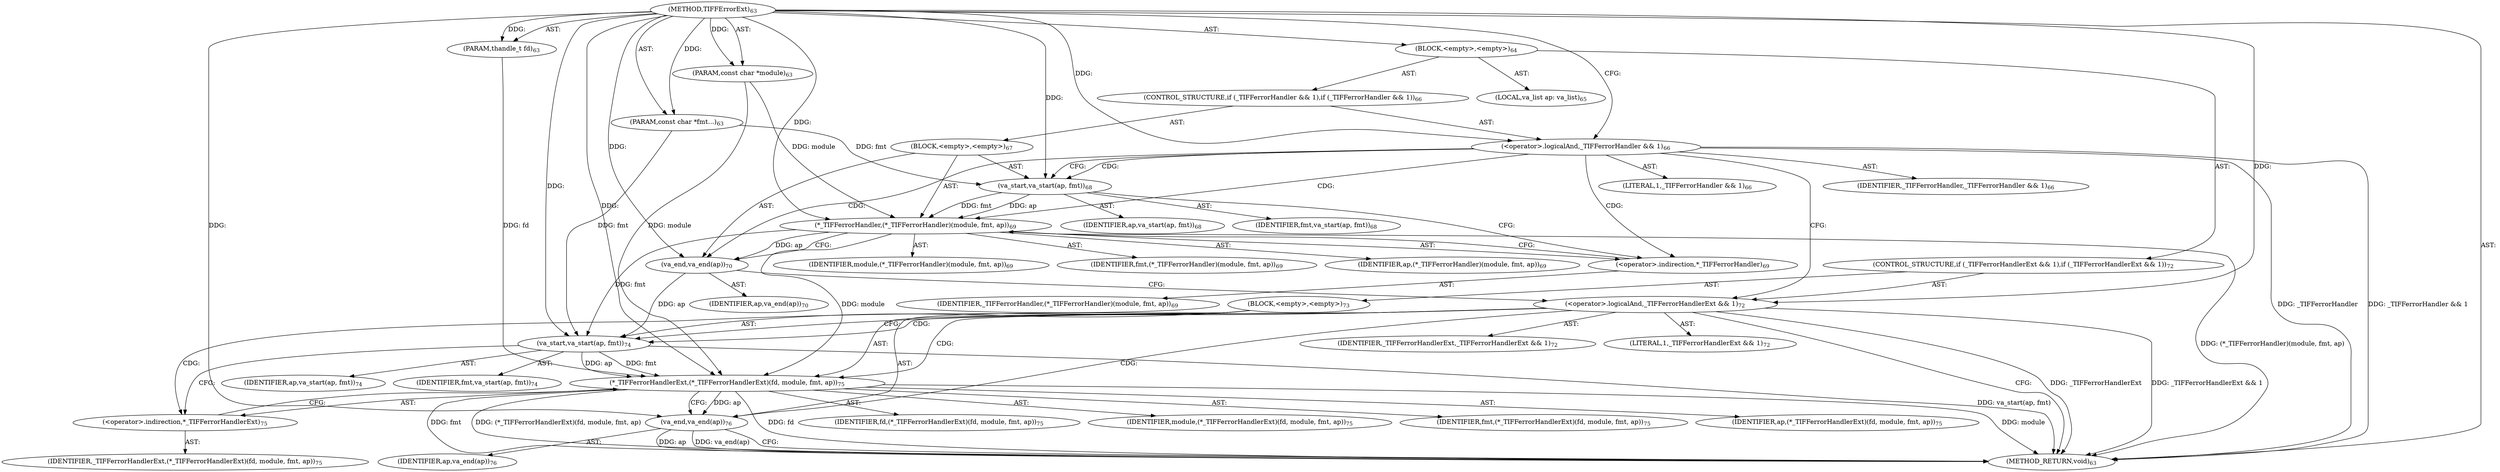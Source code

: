 digraph "TIFFErrorExt" {  
"10713" [label = <(METHOD,TIFFErrorExt)<SUB>63</SUB>> ]
"10714" [label = <(PARAM,thandle_t fd)<SUB>63</SUB>> ]
"10715" [label = <(PARAM,const char *module)<SUB>63</SUB>> ]
"10716" [label = <(PARAM,const char *fmt...)<SUB>63</SUB>> ]
"10717" [label = <(BLOCK,&lt;empty&gt;,&lt;empty&gt;)<SUB>64</SUB>> ]
"10718" [label = <(LOCAL,va_list ap: va_list)<SUB>65</SUB>> ]
"10719" [label = <(CONTROL_STRUCTURE,if (_TIFFerrorHandler &amp;&amp; 1),if (_TIFFerrorHandler &amp;&amp; 1))<SUB>66</SUB>> ]
"10720" [label = <(&lt;operator&gt;.logicalAnd,_TIFFerrorHandler &amp;&amp; 1)<SUB>66</SUB>> ]
"10721" [label = <(IDENTIFIER,_TIFFerrorHandler,_TIFFerrorHandler &amp;&amp; 1)<SUB>66</SUB>> ]
"10722" [label = <(LITERAL,1,_TIFFerrorHandler &amp;&amp; 1)<SUB>66</SUB>> ]
"10723" [label = <(BLOCK,&lt;empty&gt;,&lt;empty&gt;)<SUB>67</SUB>> ]
"10724" [label = <(va_start,va_start(ap, fmt))<SUB>68</SUB>> ]
"10725" [label = <(IDENTIFIER,ap,va_start(ap, fmt))<SUB>68</SUB>> ]
"10726" [label = <(IDENTIFIER,fmt,va_start(ap, fmt))<SUB>68</SUB>> ]
"10727" [label = <(*_TIFFerrorHandler,(*_TIFFerrorHandler)(module, fmt, ap))<SUB>69</SUB>> ]
"10728" [label = <(&lt;operator&gt;.indirection,*_TIFFerrorHandler)<SUB>69</SUB>> ]
"10729" [label = <(IDENTIFIER,_TIFFerrorHandler,(*_TIFFerrorHandler)(module, fmt, ap))<SUB>69</SUB>> ]
"10730" [label = <(IDENTIFIER,module,(*_TIFFerrorHandler)(module, fmt, ap))<SUB>69</SUB>> ]
"10731" [label = <(IDENTIFIER,fmt,(*_TIFFerrorHandler)(module, fmt, ap))<SUB>69</SUB>> ]
"10732" [label = <(IDENTIFIER,ap,(*_TIFFerrorHandler)(module, fmt, ap))<SUB>69</SUB>> ]
"10733" [label = <(va_end,va_end(ap))<SUB>70</SUB>> ]
"10734" [label = <(IDENTIFIER,ap,va_end(ap))<SUB>70</SUB>> ]
"10735" [label = <(CONTROL_STRUCTURE,if (_TIFFerrorHandlerExt &amp;&amp; 1),if (_TIFFerrorHandlerExt &amp;&amp; 1))<SUB>72</SUB>> ]
"10736" [label = <(&lt;operator&gt;.logicalAnd,_TIFFerrorHandlerExt &amp;&amp; 1)<SUB>72</SUB>> ]
"10737" [label = <(IDENTIFIER,_TIFFerrorHandlerExt,_TIFFerrorHandlerExt &amp;&amp; 1)<SUB>72</SUB>> ]
"10738" [label = <(LITERAL,1,_TIFFerrorHandlerExt &amp;&amp; 1)<SUB>72</SUB>> ]
"10739" [label = <(BLOCK,&lt;empty&gt;,&lt;empty&gt;)<SUB>73</SUB>> ]
"10740" [label = <(va_start,va_start(ap, fmt))<SUB>74</SUB>> ]
"10741" [label = <(IDENTIFIER,ap,va_start(ap, fmt))<SUB>74</SUB>> ]
"10742" [label = <(IDENTIFIER,fmt,va_start(ap, fmt))<SUB>74</SUB>> ]
"10743" [label = <(*_TIFFerrorHandlerExt,(*_TIFFerrorHandlerExt)(fd, module, fmt, ap))<SUB>75</SUB>> ]
"10744" [label = <(&lt;operator&gt;.indirection,*_TIFFerrorHandlerExt)<SUB>75</SUB>> ]
"10745" [label = <(IDENTIFIER,_TIFFerrorHandlerExt,(*_TIFFerrorHandlerExt)(fd, module, fmt, ap))<SUB>75</SUB>> ]
"10746" [label = <(IDENTIFIER,fd,(*_TIFFerrorHandlerExt)(fd, module, fmt, ap))<SUB>75</SUB>> ]
"10747" [label = <(IDENTIFIER,module,(*_TIFFerrorHandlerExt)(fd, module, fmt, ap))<SUB>75</SUB>> ]
"10748" [label = <(IDENTIFIER,fmt,(*_TIFFerrorHandlerExt)(fd, module, fmt, ap))<SUB>75</SUB>> ]
"10749" [label = <(IDENTIFIER,ap,(*_TIFFerrorHandlerExt)(fd, module, fmt, ap))<SUB>75</SUB>> ]
"10750" [label = <(va_end,va_end(ap))<SUB>76</SUB>> ]
"10751" [label = <(IDENTIFIER,ap,va_end(ap))<SUB>76</SUB>> ]
"10752" [label = <(METHOD_RETURN,void)<SUB>63</SUB>> ]
  "10713" -> "10714"  [ label = "AST: "] 
  "10713" -> "10715"  [ label = "AST: "] 
  "10713" -> "10716"  [ label = "AST: "] 
  "10713" -> "10717"  [ label = "AST: "] 
  "10713" -> "10752"  [ label = "AST: "] 
  "10717" -> "10718"  [ label = "AST: "] 
  "10717" -> "10719"  [ label = "AST: "] 
  "10717" -> "10735"  [ label = "AST: "] 
  "10719" -> "10720"  [ label = "AST: "] 
  "10719" -> "10723"  [ label = "AST: "] 
  "10720" -> "10721"  [ label = "AST: "] 
  "10720" -> "10722"  [ label = "AST: "] 
  "10723" -> "10724"  [ label = "AST: "] 
  "10723" -> "10727"  [ label = "AST: "] 
  "10723" -> "10733"  [ label = "AST: "] 
  "10724" -> "10725"  [ label = "AST: "] 
  "10724" -> "10726"  [ label = "AST: "] 
  "10727" -> "10728"  [ label = "AST: "] 
  "10727" -> "10730"  [ label = "AST: "] 
  "10727" -> "10731"  [ label = "AST: "] 
  "10727" -> "10732"  [ label = "AST: "] 
  "10728" -> "10729"  [ label = "AST: "] 
  "10733" -> "10734"  [ label = "AST: "] 
  "10735" -> "10736"  [ label = "AST: "] 
  "10735" -> "10739"  [ label = "AST: "] 
  "10736" -> "10737"  [ label = "AST: "] 
  "10736" -> "10738"  [ label = "AST: "] 
  "10739" -> "10740"  [ label = "AST: "] 
  "10739" -> "10743"  [ label = "AST: "] 
  "10739" -> "10750"  [ label = "AST: "] 
  "10740" -> "10741"  [ label = "AST: "] 
  "10740" -> "10742"  [ label = "AST: "] 
  "10743" -> "10744"  [ label = "AST: "] 
  "10743" -> "10746"  [ label = "AST: "] 
  "10743" -> "10747"  [ label = "AST: "] 
  "10743" -> "10748"  [ label = "AST: "] 
  "10743" -> "10749"  [ label = "AST: "] 
  "10744" -> "10745"  [ label = "AST: "] 
  "10750" -> "10751"  [ label = "AST: "] 
  "10720" -> "10724"  [ label = "CFG: "] 
  "10720" -> "10736"  [ label = "CFG: "] 
  "10736" -> "10752"  [ label = "CFG: "] 
  "10736" -> "10740"  [ label = "CFG: "] 
  "10724" -> "10728"  [ label = "CFG: "] 
  "10727" -> "10733"  [ label = "CFG: "] 
  "10733" -> "10736"  [ label = "CFG: "] 
  "10740" -> "10744"  [ label = "CFG: "] 
  "10743" -> "10750"  [ label = "CFG: "] 
  "10750" -> "10752"  [ label = "CFG: "] 
  "10728" -> "10727"  [ label = "CFG: "] 
  "10744" -> "10743"  [ label = "CFG: "] 
  "10713" -> "10720"  [ label = "CFG: "] 
  "10720" -> "10752"  [ label = "DDG: _TIFFerrorHandler"] 
  "10720" -> "10752"  [ label = "DDG: _TIFFerrorHandler &amp;&amp; 1"] 
  "10727" -> "10752"  [ label = "DDG: (*_TIFFerrorHandler)(module, fmt, ap)"] 
  "10736" -> "10752"  [ label = "DDG: _TIFFerrorHandlerExt"] 
  "10736" -> "10752"  [ label = "DDG: _TIFFerrorHandlerExt &amp;&amp; 1"] 
  "10740" -> "10752"  [ label = "DDG: va_start(ap, fmt)"] 
  "10743" -> "10752"  [ label = "DDG: fd"] 
  "10743" -> "10752"  [ label = "DDG: module"] 
  "10743" -> "10752"  [ label = "DDG: fmt"] 
  "10743" -> "10752"  [ label = "DDG: (*_TIFFerrorHandlerExt)(fd, module, fmt, ap)"] 
  "10750" -> "10752"  [ label = "DDG: ap"] 
  "10750" -> "10752"  [ label = "DDG: va_end(ap)"] 
  "10713" -> "10714"  [ label = "DDG: "] 
  "10713" -> "10715"  [ label = "DDG: "] 
  "10713" -> "10716"  [ label = "DDG: "] 
  "10713" -> "10720"  [ label = "DDG: "] 
  "10713" -> "10736"  [ label = "DDG: "] 
  "10713" -> "10724"  [ label = "DDG: "] 
  "10716" -> "10724"  [ label = "DDG: fmt"] 
  "10715" -> "10727"  [ label = "DDG: module"] 
  "10713" -> "10727"  [ label = "DDG: "] 
  "10724" -> "10727"  [ label = "DDG: fmt"] 
  "10724" -> "10727"  [ label = "DDG: ap"] 
  "10727" -> "10733"  [ label = "DDG: ap"] 
  "10713" -> "10733"  [ label = "DDG: "] 
  "10733" -> "10740"  [ label = "DDG: ap"] 
  "10713" -> "10740"  [ label = "DDG: "] 
  "10727" -> "10740"  [ label = "DDG: fmt"] 
  "10716" -> "10740"  [ label = "DDG: fmt"] 
  "10714" -> "10743"  [ label = "DDG: fd"] 
  "10713" -> "10743"  [ label = "DDG: "] 
  "10727" -> "10743"  [ label = "DDG: module"] 
  "10715" -> "10743"  [ label = "DDG: module"] 
  "10740" -> "10743"  [ label = "DDG: fmt"] 
  "10740" -> "10743"  [ label = "DDG: ap"] 
  "10743" -> "10750"  [ label = "DDG: ap"] 
  "10713" -> "10750"  [ label = "DDG: "] 
  "10720" -> "10728"  [ label = "CDG: "] 
  "10720" -> "10733"  [ label = "CDG: "] 
  "10720" -> "10724"  [ label = "CDG: "] 
  "10720" -> "10727"  [ label = "CDG: "] 
  "10736" -> "10744"  [ label = "CDG: "] 
  "10736" -> "10743"  [ label = "CDG: "] 
  "10736" -> "10740"  [ label = "CDG: "] 
  "10736" -> "10750"  [ label = "CDG: "] 
}
